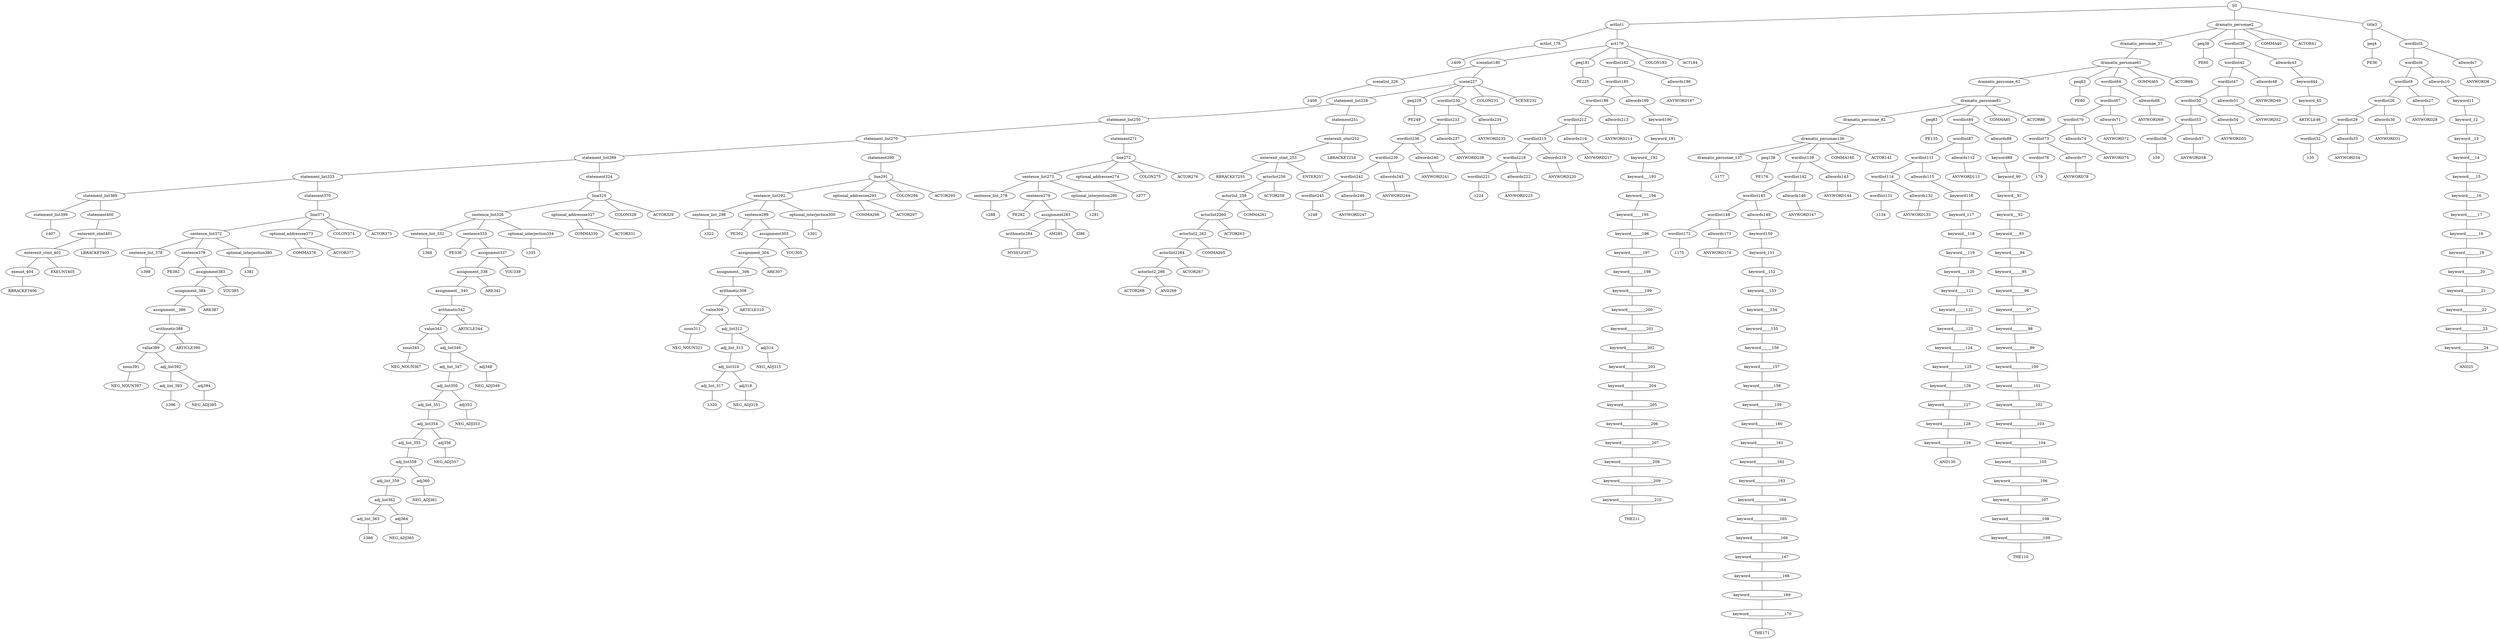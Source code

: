 strict graph {
	S0 -- actlist1
	S0 -- dramatis_personae2
	S0 -- title3

	title3 -- peq4
	title3 -- wordlist5

	wordlist5 -- wordlist6
	wordlist5 -- allwords7

	allwords7 -- ANYWORD8


	wordlist6 -- wordlist9
	wordlist6 -- allwords10

	allwords10 -- keyword11

	keyword11 -- keyword_12

	keyword_12 -- keyword__13

	keyword__13 -- keyword___14

	keyword___14 -- keyword____15

	keyword____15 -- keyword_____16

	keyword_____16 -- keyword______17

	keyword______17 -- keyword_______18

	keyword_______18 -- keyword________19

	keyword________19 -- keyword_________20

	keyword_________20 -- keyword__________21

	keyword__________21 -- keyword___________22

	keyword___________22 -- keyword____________23

	keyword____________23 -- keyword_____________24

	keyword_____________24 -- AND25


	wordlist9 -- wordlist26
	wordlist9 -- allwords27

	allwords27 -- ANYWORD28


	wordlist26 -- wordlist29
	wordlist26 -- allwords30

	allwords30 -- ANYWORD31


	wordlist29 -- wordlist32
	wordlist29 -- allwords33

	allwords33 -- ANYWORD34


	wordlist32 -- λ35

	peq4 -- PE36


	dramatis_personae2 -- dramatis_personae_37
	dramatis_personae2 -- peq38
	dramatis_personae2 -- wordlist39
	dramatis_personae2 -- COMMA40
	dramatis_personae2 -- ACTOR41



	wordlist39 -- wordlist42
	wordlist39 -- allwords43

	allwords43 -- keyword44

	keyword44 -- keyword_45

	keyword_45 -- ARTICLE46


	wordlist42 -- wordlist47
	wordlist42 -- allwords48

	allwords48 -- ANYWORD49


	wordlist47 -- wordlist50
	wordlist47 -- allwords51

	allwords51 -- ANYWORD52


	wordlist50 -- wordlist53
	wordlist50 -- allwords54

	allwords54 -- ANYWORD55


	wordlist53 -- wordlist56
	wordlist53 -- allwords57

	allwords57 -- ANYWORD58


	wordlist56 -- λ59

	peq38 -- PE60


	dramatis_personae_37 -- dramatis_personae61

	dramatis_personae61 -- dramatis_personae_62
	dramatis_personae61 -- peq63
	dramatis_personae61 -- wordlist64
	dramatis_personae61 -- COMMA65
	dramatis_personae61 -- ACTOR66



	wordlist64 -- wordlist67
	wordlist64 -- allwords68

	allwords68 -- ANYWORD69


	wordlist67 -- wordlist70
	wordlist67 -- allwords71

	allwords71 -- ANYWORD72


	wordlist70 -- wordlist73
	wordlist70 -- allwords74

	allwords74 -- ANYWORD75


	wordlist73 -- wordlist76
	wordlist73 -- allwords77

	allwords77 -- ANYWORD78


	wordlist76 -- λ79

	peq63 -- PE80


	dramatis_personae_62 -- dramatis_personae81

	dramatis_personae81 -- dramatis_personae_82
	dramatis_personae81 -- peq83
	dramatis_personae81 -- wordlist84
	dramatis_personae81 -- COMMA85
	dramatis_personae81 -- ACTOR86



	wordlist84 -- wordlist87
	wordlist84 -- allwords88

	allwords88 -- keyword89

	keyword89 -- keyword_90

	keyword_90 -- keyword__91

	keyword__91 -- keyword___92

	keyword___92 -- keyword____93

	keyword____93 -- keyword_____94

	keyword_____94 -- keyword______95

	keyword______95 -- keyword_______96

	keyword_______96 -- keyword________97

	keyword________97 -- keyword_________98

	keyword_________98 -- keyword__________99

	keyword__________99 -- keyword___________100

	keyword___________100 -- keyword____________101

	keyword____________101 -- keyword_____________102

	keyword_____________102 -- keyword______________103

	keyword______________103 -- keyword_______________104

	keyword_______________104 -- keyword________________105

	keyword________________105 -- keyword_________________106

	keyword_________________106 -- keyword__________________107

	keyword__________________107 -- keyword___________________108

	keyword___________________108 -- keyword____________________109

	keyword____________________109 -- THE110


	wordlist87 -- wordlist111
	wordlist87 -- allwords112

	allwords112 -- ANYWORD113


	wordlist111 -- wordlist114
	wordlist111 -- allwords115

	allwords115 -- keyword116

	keyword116 -- keyword_117

	keyword_117 -- keyword__118

	keyword__118 -- keyword___119

	keyword___119 -- keyword____120

	keyword____120 -- keyword_____121

	keyword_____121 -- keyword______122

	keyword______122 -- keyword_______123

	keyword_______123 -- keyword________124

	keyword________124 -- keyword_________125

	keyword_________125 -- keyword__________126

	keyword__________126 -- keyword___________127

	keyword___________127 -- keyword____________128

	keyword____________128 -- keyword_____________129

	keyword_____________129 -- AND130


	wordlist114 -- wordlist131
	wordlist114 -- allwords132

	allwords132 -- ANYWORD133


	wordlist131 -- λ134

	peq83 -- PE135


	dramatis_personae_82 -- dramatis_personae136

	dramatis_personae136 -- dramatis_personae_137
	dramatis_personae136 -- peq138
	dramatis_personae136 -- wordlist139
	dramatis_personae136 -- COMMA140
	dramatis_personae136 -- ACTOR141



	wordlist139 -- wordlist142
	wordlist139 -- allwords143

	allwords143 -- ANYWORD144


	wordlist142 -- wordlist145
	wordlist142 -- allwords146

	allwords146 -- ANYWORD147


	wordlist145 -- wordlist148
	wordlist145 -- allwords149

	allwords149 -- keyword150

	keyword150 -- keyword_151

	keyword_151 -- keyword__152

	keyword__152 -- keyword___153

	keyword___153 -- keyword____154

	keyword____154 -- keyword_____155

	keyword_____155 -- keyword______156

	keyword______156 -- keyword_______157

	keyword_______157 -- keyword________158

	keyword________158 -- keyword_________159

	keyword_________159 -- keyword__________160

	keyword__________160 -- keyword___________161

	keyword___________161 -- keyword____________162

	keyword____________162 -- keyword_____________163

	keyword_____________163 -- keyword______________164

	keyword______________164 -- keyword_______________165

	keyword_______________165 -- keyword________________166

	keyword________________166 -- keyword_________________167

	keyword_________________167 -- keyword__________________168

	keyword__________________168 -- keyword___________________169

	keyword___________________169 -- keyword____________________170

	keyword____________________170 -- THE171


	wordlist148 -- wordlist172
	wordlist148 -- allwords173

	allwords173 -- ANYWORD174


	wordlist172 -- λ175

	peq138 -- PE176


	dramatis_personae_137 -- λ177

	actlist1 -- actlist_178
	actlist1 -- act179

	act179 -- scenelist180
	act179 -- peq181
	act179 -- wordlist182
	act179 -- COLON183
	act179 -- ACT184



	wordlist182 -- wordlist185
	wordlist182 -- allwords186

	allwords186 -- ANYWORD187


	wordlist185 -- wordlist188
	wordlist185 -- allwords189

	allwords189 -- keyword190

	keyword190 -- keyword_191

	keyword_191 -- keyword__192

	keyword__192 -- keyword___193

	keyword___193 -- keyword____194

	keyword____194 -- keyword_____195

	keyword_____195 -- keyword______196

	keyword______196 -- keyword_______197

	keyword_______197 -- keyword________198

	keyword________198 -- keyword_________199

	keyword_________199 -- keyword__________200

	keyword__________200 -- keyword___________201

	keyword___________201 -- keyword____________202

	keyword____________202 -- keyword_____________203

	keyword_____________203 -- keyword______________204

	keyword______________204 -- keyword_______________205

	keyword_______________205 -- keyword________________206

	keyword________________206 -- keyword_________________207

	keyword_________________207 -- keyword__________________208

	keyword__________________208 -- keyword___________________209

	keyword___________________209 -- keyword____________________210

	keyword____________________210 -- THE211


	wordlist188 -- wordlist212
	wordlist188 -- allwords213

	allwords213 -- ANYWORD214


	wordlist212 -- wordlist215
	wordlist212 -- allwords216

	allwords216 -- ANYWORD217


	wordlist215 -- wordlist218
	wordlist215 -- allwords219

	allwords219 -- ANYWORD220


	wordlist218 -- wordlist221
	wordlist218 -- allwords222

	allwords222 -- ANYWORD223


	wordlist221 -- λ224

	peq181 -- PE225


	scenelist180 -- scenelist_226
	scenelist180 -- scene227

	scene227 -- statement_list228
	scene227 -- peq229
	scene227 -- wordlist230
	scene227 -- COLON231
	scene227 -- SCENE232



	wordlist230 -- wordlist233
	wordlist230 -- allwords234

	allwords234 -- ANYWORD235


	wordlist233 -- wordlist236
	wordlist233 -- allwords237

	allwords237 -- ANYWORD238


	wordlist236 -- wordlist239
	wordlist236 -- allwords240

	allwords240 -- ANYWORD241


	wordlist239 -- wordlist242
	wordlist239 -- allwords243

	allwords243 -- ANYWORD244


	wordlist242 -- wordlist245
	wordlist242 -- allwords246

	allwords246 -- ANYWORD247


	wordlist245 -- λ248

	peq229 -- PE249


	statement_list228 -- statement_list250
	statement_list228 -- statement251

	statement251 -- enterexit_stmt252

	enterexit_stmt252 -- enterexit_stmt_253
	enterexit_stmt252 -- LBRACKET254


	enterexit_stmt_253 -- RBRACKET255
	enterexit_stmt_253 -- actorlist256
	enterexit_stmt_253 -- ENTER257


	actorlist256 -- actorlist_258
	actorlist256 -- ACTOR259


	actorlist_258 -- actorlist2260
	actorlist_258 -- COMMA261


	actorlist2260 -- actorlist2_262
	actorlist2260 -- ACTOR263


	actorlist2_262 -- actorlist2264
	actorlist2_262 -- COMMA265


	actorlist2264 -- actorlist2_266
	actorlist2264 -- ACTOR267


	actorlist2_266 -- ACTOR268
	actorlist2_266 -- AND269




	statement_list250 -- statement_list270
	statement_list250 -- statement271

	statement271 -- line272

	line272 -- sentence_list273
	line272 -- optional_addressee274
	line272 -- COLON275
	line272 -- ACTOR276



	optional_addressee274 -- λ277

	sentence_list273 -- sentence_list_278
	sentence_list273 -- sentence279
	sentence_list273 -- optional_interjection280

	optional_interjection280 -- λ281

	sentence279 -- PE282
	sentence279 -- assignment283

	assignment283 -- arithmetic284
	assignment283 -- AM285
	assignment283 -- I286



	arithmetic284 -- MYSELF287



	sentence_list_278 -- λ288

	statement_list270 -- statement_list289
	statement_list270 -- statement290

	statement290 -- line291

	line291 -- sentence_list292
	line291 -- optional_addressee293
	line291 -- COLON294
	line291 -- ACTOR295



	optional_addressee293 -- COMMA296
	optional_addressee293 -- ACTOR297



	sentence_list292 -- sentence_list_298
	sentence_list292 -- sentence299
	sentence_list292 -- optional_interjection300

	optional_interjection300 -- λ301

	sentence299 -- PE302
	sentence299 -- assignment303

	assignment303 -- assignment_304
	assignment303 -- YOU305


	assignment_304 -- assignment__306
	assignment_304 -- ARE307


	assignment__306 -- arithmetic308

	arithmetic308 -- value309
	arithmetic308 -- ARTICLE310


	value309 -- noun311
	value309 -- adj_list312

	adj_list312 -- adj_list_313
	adj_list312 -- adj314

	adj314 -- NEG_ADJ315


	adj_list_313 -- adj_list316

	adj_list316 -- adj_list_317
	adj_list316 -- adj318

	adj318 -- NEG_ADJ319


	adj_list_317 -- λ320

	noun311 -- NEG_NOUN321



	sentence_list_298 -- λ322

	statement_list289 -- statement_list323
	statement_list289 -- statement324

	statement324 -- line325

	line325 -- sentence_list326
	line325 -- optional_addressee327
	line325 -- COLON328
	line325 -- ACTOR329



	optional_addressee327 -- COMMA330
	optional_addressee327 -- ACTOR331



	sentence_list326 -- sentence_list_332
	sentence_list326 -- sentence333
	sentence_list326 -- optional_interjection334

	optional_interjection334 -- λ335

	sentence333 -- PE336
	sentence333 -- assignment337

	assignment337 -- assignment_338
	assignment337 -- YOU339


	assignment_338 -- assignment__340
	assignment_338 -- ARE341


	assignment__340 -- arithmetic342

	arithmetic342 -- value343
	arithmetic342 -- ARTICLE344


	value343 -- noun345
	value343 -- adj_list346

	adj_list346 -- adj_list_347
	adj_list346 -- adj348

	adj348 -- NEG_ADJ349


	adj_list_347 -- adj_list350

	adj_list350 -- adj_list_351
	adj_list350 -- adj352

	adj352 -- NEG_ADJ353


	adj_list_351 -- adj_list354

	adj_list354 -- adj_list_355
	adj_list354 -- adj356

	adj356 -- NEG_ADJ357


	adj_list_355 -- adj_list358

	adj_list358 -- adj_list_359
	adj_list358 -- adj360

	adj360 -- NEG_ADJ361


	adj_list_359 -- adj_list362

	adj_list362 -- adj_list_363
	adj_list362 -- adj364

	adj364 -- NEG_ADJ365


	adj_list_363 -- λ366

	noun345 -- NEG_NOUN367



	sentence_list_332 -- λ368

	statement_list323 -- statement_list369
	statement_list323 -- statement370

	statement370 -- line371

	line371 -- sentence_list372
	line371 -- optional_addressee373
	line371 -- COLON374
	line371 -- ACTOR375



	optional_addressee373 -- COMMA376
	optional_addressee373 -- ACTOR377



	sentence_list372 -- sentence_list_378
	sentence_list372 -- sentence379
	sentence_list372 -- optional_interjection380

	optional_interjection380 -- λ381

	sentence379 -- PE382
	sentence379 -- assignment383

	assignment383 -- assignment_384
	assignment383 -- YOU385


	assignment_384 -- assignment__386
	assignment_384 -- ARE387


	assignment__386 -- arithmetic388

	arithmetic388 -- value389
	arithmetic388 -- ARTICLE390


	value389 -- noun391
	value389 -- adj_list392

	adj_list392 -- adj_list_393
	adj_list392 -- adj394

	adj394 -- NEG_ADJ395


	adj_list_393 -- λ396

	noun391 -- NEG_NOUN397



	sentence_list_378 -- λ398

	statement_list369 -- statement_list399
	statement_list369 -- statement400

	statement400 -- enterexit_stmt401

	enterexit_stmt401 -- enterexit_stmt_402
	enterexit_stmt401 -- LBRACKET403


	enterexit_stmt_402 -- exeunt_404
	enterexit_stmt_402 -- EXEUNT405


	exeunt_404 -- RBRACKET406


	statement_list399 -- λ407

	scenelist_226 -- λ408

	actlist_178 -- λ409


}